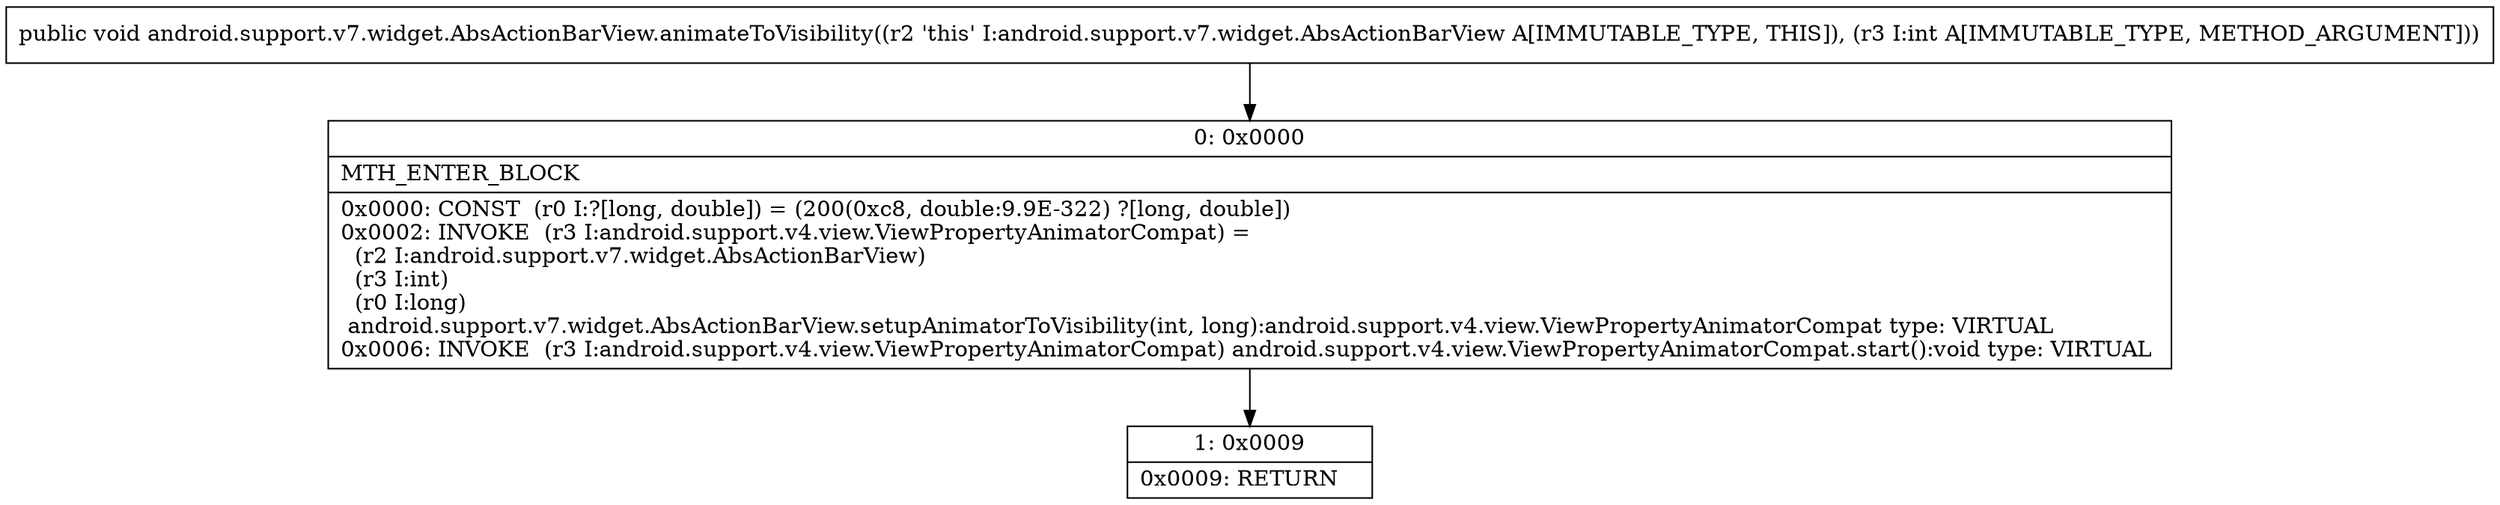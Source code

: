 digraph "CFG forandroid.support.v7.widget.AbsActionBarView.animateToVisibility(I)V" {
Node_0 [shape=record,label="{0\:\ 0x0000|MTH_ENTER_BLOCK\l|0x0000: CONST  (r0 I:?[long, double]) = (200(0xc8, double:9.9E\-322) ?[long, double]) \l0x0002: INVOKE  (r3 I:android.support.v4.view.ViewPropertyAnimatorCompat) = \l  (r2 I:android.support.v7.widget.AbsActionBarView)\l  (r3 I:int)\l  (r0 I:long)\l android.support.v7.widget.AbsActionBarView.setupAnimatorToVisibility(int, long):android.support.v4.view.ViewPropertyAnimatorCompat type: VIRTUAL \l0x0006: INVOKE  (r3 I:android.support.v4.view.ViewPropertyAnimatorCompat) android.support.v4.view.ViewPropertyAnimatorCompat.start():void type: VIRTUAL \l}"];
Node_1 [shape=record,label="{1\:\ 0x0009|0x0009: RETURN   \l}"];
MethodNode[shape=record,label="{public void android.support.v7.widget.AbsActionBarView.animateToVisibility((r2 'this' I:android.support.v7.widget.AbsActionBarView A[IMMUTABLE_TYPE, THIS]), (r3 I:int A[IMMUTABLE_TYPE, METHOD_ARGUMENT])) }"];
MethodNode -> Node_0;
Node_0 -> Node_1;
}

